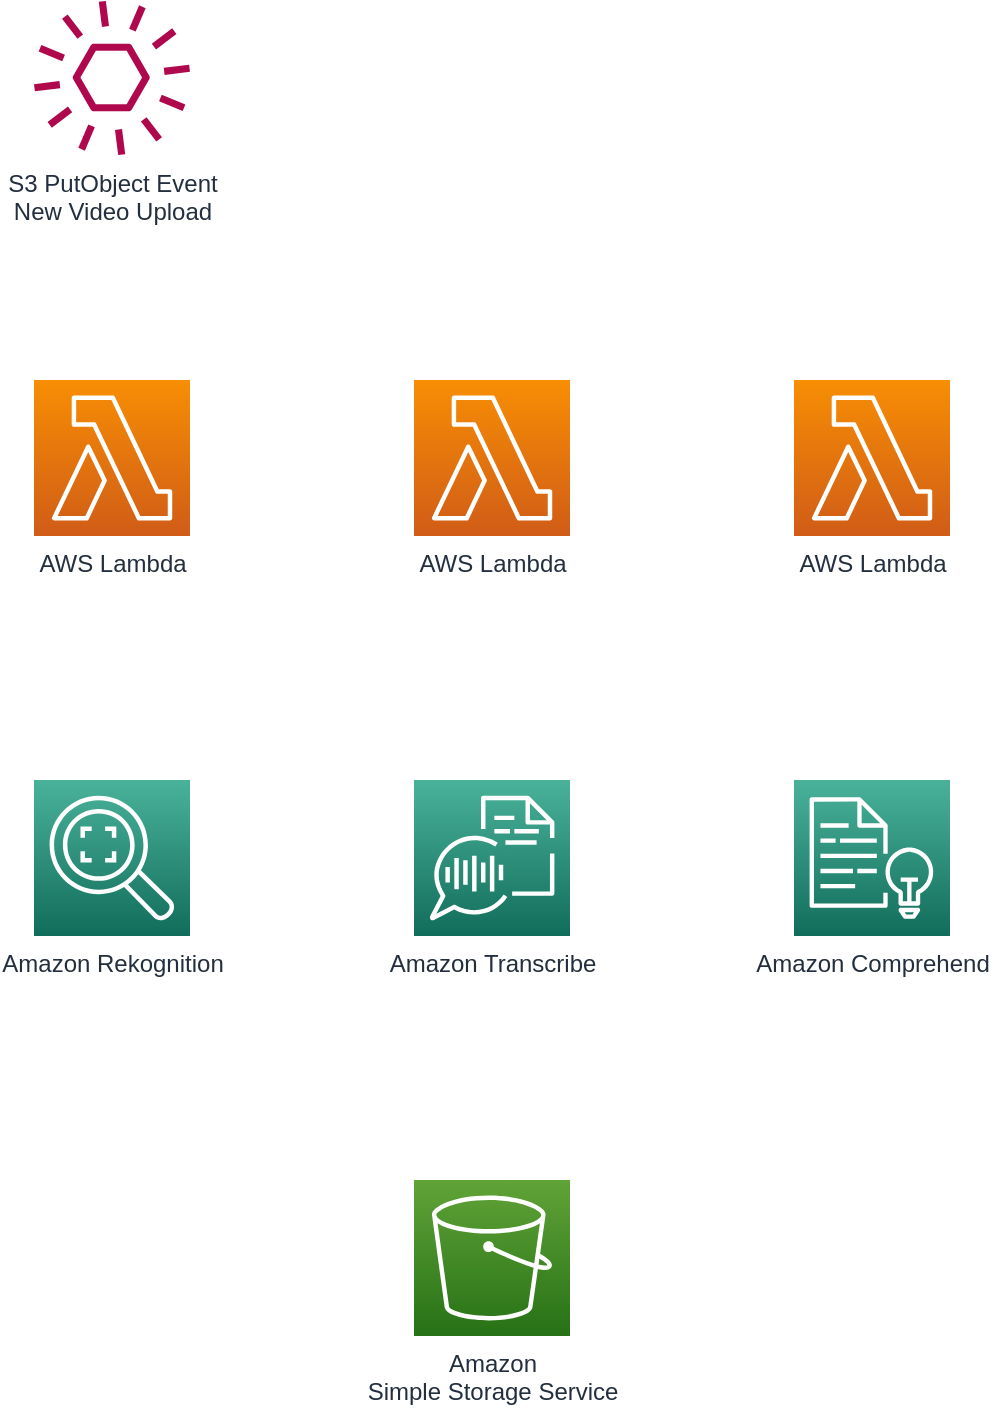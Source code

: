 <mxfile version="20.3.0" type="device" pages="2"><diagram id="m_OXIVRRJqH3ZUYW0QU1" name="Page-1"><mxGraphModel dx="1234" dy="791" grid="1" gridSize="10" guides="1" tooltips="1" connect="1" arrows="1" fold="1" page="1" pageScale="1" pageWidth="850" pageHeight="1100" math="0" shadow="0"><root><mxCell id="0"/><mxCell id="1" parent="0"/><mxCell id="D-wt63LWFBPEtaX1KH1Y-1" value="Amazon&lt;br&gt;Simple Storage Service" style="sketch=0;points=[[0,0,0],[0.25,0,0],[0.5,0,0],[0.75,0,0],[1,0,0],[0,1,0],[0.25,1,0],[0.5,1,0],[0.75,1,0],[1,1,0],[0,0.25,0],[0,0.5,0],[0,0.75,0],[1,0.25,0],[1,0.5,0],[1,0.75,0]];outlineConnect=0;fontColor=#232F3E;gradientColor=#60A337;gradientDirection=north;fillColor=#277116;strokeColor=#ffffff;dashed=0;verticalLabelPosition=bottom;verticalAlign=top;align=center;html=1;fontSize=12;fontStyle=0;aspect=fixed;shape=mxgraph.aws4.resourceIcon;resIcon=mxgraph.aws4.s3;" vertex="1" parent="1"><mxGeometry x="630" y="840" width="78" height="78" as="geometry"/></mxCell><mxCell id="D-wt63LWFBPEtaX1KH1Y-2" value="S3 PutObject Event&lt;br&gt;New Video Upload" style="sketch=0;outlineConnect=0;fontColor=#232F3E;gradientColor=none;fillColor=#B0084D;strokeColor=none;dashed=0;verticalLabelPosition=bottom;verticalAlign=top;align=center;html=1;fontSize=12;fontStyle=0;aspect=fixed;pointerEvents=1;shape=mxgraph.aws4.event;" vertex="1" parent="1"><mxGeometry x="440" y="250" width="78" height="78" as="geometry"/></mxCell><mxCell id="D-wt63LWFBPEtaX1KH1Y-3" value="AWS Lambda" style="sketch=0;points=[[0,0,0],[0.25,0,0],[0.5,0,0],[0.75,0,0],[1,0,0],[0,1,0],[0.25,1,0],[0.5,1,0],[0.75,1,0],[1,1,0],[0,0.25,0],[0,0.5,0],[0,0.75,0],[1,0.25,0],[1,0.5,0],[1,0.75,0]];outlineConnect=0;fontColor=#232F3E;gradientColor=#F78E04;gradientDirection=north;fillColor=#D05C17;strokeColor=#ffffff;dashed=0;verticalLabelPosition=bottom;verticalAlign=top;align=center;html=1;fontSize=12;fontStyle=0;aspect=fixed;shape=mxgraph.aws4.resourceIcon;resIcon=mxgraph.aws4.lambda;" vertex="1" parent="1"><mxGeometry x="440" y="440" width="78" height="78" as="geometry"/></mxCell><mxCell id="D-wt63LWFBPEtaX1KH1Y-4" value="Amazon Rekognition" style="sketch=0;points=[[0,0,0],[0.25,0,0],[0.5,0,0],[0.75,0,0],[1,0,0],[0,1,0],[0.25,1,0],[0.5,1,0],[0.75,1,0],[1,1,0],[0,0.25,0],[0,0.5,0],[0,0.75,0],[1,0.25,0],[1,0.5,0],[1,0.75,0]];outlineConnect=0;fontColor=#232F3E;gradientColor=#4AB29A;gradientDirection=north;fillColor=#116D5B;strokeColor=#ffffff;dashed=0;verticalLabelPosition=bottom;verticalAlign=top;align=center;html=1;fontSize=12;fontStyle=0;aspect=fixed;shape=mxgraph.aws4.resourceIcon;resIcon=mxgraph.aws4.rekognition_2;" vertex="1" parent="1"><mxGeometry x="440" y="640" width="78" height="78" as="geometry"/></mxCell><mxCell id="D-wt63LWFBPEtaX1KH1Y-5" value="Amazon Transcribe" style="sketch=0;points=[[0,0,0],[0.25,0,0],[0.5,0,0],[0.75,0,0],[1,0,0],[0,1,0],[0.25,1,0],[0.5,1,0],[0.75,1,0],[1,1,0],[0,0.25,0],[0,0.5,0],[0,0.75,0],[1,0.25,0],[1,0.5,0],[1,0.75,0]];outlineConnect=0;fontColor=#232F3E;gradientColor=#4AB29A;gradientDirection=north;fillColor=#116D5B;strokeColor=#ffffff;dashed=0;verticalLabelPosition=bottom;verticalAlign=top;align=center;html=1;fontSize=12;fontStyle=0;aspect=fixed;shape=mxgraph.aws4.resourceIcon;resIcon=mxgraph.aws4.transcribe;" vertex="1" parent="1"><mxGeometry x="630" y="640" width="78" height="78" as="geometry"/></mxCell><mxCell id="D-wt63LWFBPEtaX1KH1Y-6" value="AWS Lambda" style="sketch=0;points=[[0,0,0],[0.25,0,0],[0.5,0,0],[0.75,0,0],[1,0,0],[0,1,0],[0.25,1,0],[0.5,1,0],[0.75,1,0],[1,1,0],[0,0.25,0],[0,0.5,0],[0,0.75,0],[1,0.25,0],[1,0.5,0],[1,0.75,0]];outlineConnect=0;fontColor=#232F3E;gradientColor=#F78E04;gradientDirection=north;fillColor=#D05C17;strokeColor=#ffffff;dashed=0;verticalLabelPosition=bottom;verticalAlign=top;align=center;html=1;fontSize=12;fontStyle=0;aspect=fixed;shape=mxgraph.aws4.resourceIcon;resIcon=mxgraph.aws4.lambda;" vertex="1" parent="1"><mxGeometry x="630" y="440" width="78" height="78" as="geometry"/></mxCell><mxCell id="D-wt63LWFBPEtaX1KH1Y-7" value="Amazon Comprehend" style="sketch=0;points=[[0,0,0],[0.25,0,0],[0.5,0,0],[0.75,0,0],[1,0,0],[0,1,0],[0.25,1,0],[0.5,1,0],[0.75,1,0],[1,1,0],[0,0.25,0],[0,0.5,0],[0,0.75,0],[1,0.25,0],[1,0.5,0],[1,0.75,0]];outlineConnect=0;fontColor=#232F3E;gradientColor=#4AB29A;gradientDirection=north;fillColor=#116D5B;strokeColor=#ffffff;dashed=0;verticalLabelPosition=bottom;verticalAlign=top;align=center;html=1;fontSize=12;fontStyle=0;aspect=fixed;shape=mxgraph.aws4.resourceIcon;resIcon=mxgraph.aws4.comprehend;" vertex="1" parent="1"><mxGeometry x="820" y="640" width="78" height="78" as="geometry"/></mxCell><mxCell id="D-wt63LWFBPEtaX1KH1Y-8" value="AWS Lambda" style="sketch=0;points=[[0,0,0],[0.25,0,0],[0.5,0,0],[0.75,0,0],[1,0,0],[0,1,0],[0.25,1,0],[0.5,1,0],[0.75,1,0],[1,1,0],[0,0.25,0],[0,0.5,0],[0,0.75,0],[1,0.25,0],[1,0.5,0],[1,0.75,0]];outlineConnect=0;fontColor=#232F3E;gradientColor=#F78E04;gradientDirection=north;fillColor=#D05C17;strokeColor=#ffffff;dashed=0;verticalLabelPosition=bottom;verticalAlign=top;align=center;html=1;fontSize=12;fontStyle=0;aspect=fixed;shape=mxgraph.aws4.resourceIcon;resIcon=mxgraph.aws4.lambda;" vertex="1" parent="1"><mxGeometry x="820" y="440" width="78" height="78" as="geometry"/></mxCell></root></mxGraphModel></diagram><diagram id="yp2gybWF2bRQSmfnH8q2" name="Page-2"><mxGraphModel dx="1234" dy="791" grid="1" gridSize="10" guides="1" tooltips="1" connect="1" arrows="1" fold="1" page="1" pageScale="1" pageWidth="850" pageHeight="1100" math="0" shadow="0"><root><mxCell id="0"/><mxCell id="1" parent="0"/><mxCell id="AgHp-KcuZ8loi1y9oc9i-32" value="" style="rounded=0;whiteSpace=wrap;html=1;dashed=1;" vertex="1" parent="1"><mxGeometry x="620" y="100" width="290" height="830" as="geometry"/></mxCell><mxCell id="AgHp-KcuZ8loi1y9oc9i-5" value="AWS Step Functions" style="sketch=0;points=[[0,0,0],[0.25,0,0],[0.5,0,0],[0.75,0,0],[1,0,0],[0,1,0],[0.25,1,0],[0.5,1,0],[0.75,1,0],[1,1,0],[0,0.25,0],[0,0.5,0],[0,0.75,0],[1,0.25,0],[1,0.5,0],[1,0.75,0]];outlineConnect=0;fontColor=#232F3E;gradientColor=#FF4F8B;gradientDirection=north;fillColor=#BC1356;strokeColor=#ffffff;dashed=0;verticalLabelPosition=bottom;verticalAlign=top;align=center;html=1;fontSize=12;fontStyle=0;aspect=fixed;shape=mxgraph.aws4.resourceIcon;resIcon=mxgraph.aws4.step_functions;" vertex="1" parent="1"><mxGeometry x="670" y="60" width="78" height="78" as="geometry"/></mxCell><mxCell id="AgHp-KcuZ8loi1y9oc9i-6" value="Amazon&lt;br&gt;Simple Storage Service" style="sketch=0;points=[[0,0,0],[0.25,0,0],[0.5,0,0],[0.75,0,0],[1,0,0],[0,1,0],[0.25,1,0],[0.5,1,0],[0.75,1,0],[1,1,0],[0,0.25,0],[0,0.5,0],[0,0.75,0],[1,0.25,0],[1,0.5,0],[1,0.75,0]];outlineConnect=0;fontColor=#232F3E;gradientColor=#60A337;gradientDirection=north;fillColor=#277116;strokeColor=#ffffff;dashed=0;verticalLabelPosition=bottom;verticalAlign=top;align=center;html=1;fontSize=12;fontStyle=0;aspect=fixed;shape=mxgraph.aws4.resourceIcon;resIcon=mxgraph.aws4.s3;" vertex="1" parent="1"><mxGeometry x="440" y="540" width="78" height="78" as="geometry"/></mxCell><mxCell id="AgHp-KcuZ8loi1y9oc9i-14" style="edgeStyle=orthogonalEdgeStyle;rounded=0;orthogonalLoop=1;jettySize=auto;html=1;" edge="1" parent="1" source="AgHp-KcuZ8loi1y9oc9i-7"><mxGeometry relative="1" as="geometry"><mxPoint x="518" y="330" as="targetPoint"/><Array as="points"><mxPoint x="594" y="259"/><mxPoint x="594" y="330"/><mxPoint x="518" y="330"/></Array></mxGeometry></mxCell><mxCell id="AgHp-KcuZ8loi1y9oc9i-29" style="edgeStyle=orthogonalEdgeStyle;rounded=0;orthogonalLoop=1;jettySize=auto;html=1;entryX=1;entryY=0.5;entryDx=0;entryDy=0;entryPerimeter=0;" edge="1" parent="1" source="AgHp-KcuZ8loi1y9oc9i-7" target="AgHp-KcuZ8loi1y9oc9i-28"><mxGeometry relative="1" as="geometry"><Array as="points"><mxPoint x="599" y="240"/><mxPoint x="599" y="99"/></Array></mxGeometry></mxCell><mxCell id="AgHp-KcuZ8loi1y9oc9i-7" value="AWS Lambda&lt;br&gt;Start Feature Extract Job" style="sketch=0;points=[[0,0,0],[0.25,0,0],[0.5,0,0],[0.75,0,0],[1,0,0],[0,1,0],[0.25,1,0],[0.5,1,0],[0.75,1,0],[1,1,0],[0,0.25,0],[0,0.5,0],[0,0.75,0],[1,0.25,0],[1,0.5,0],[1,0.75,0]];outlineConnect=0;fontColor=#232F3E;gradientColor=#F78E04;gradientDirection=north;fillColor=#D05C17;strokeColor=#ffffff;dashed=0;verticalLabelPosition=bottom;verticalAlign=top;align=center;html=1;fontSize=12;fontStyle=0;aspect=fixed;shape=mxgraph.aws4.resourceIcon;resIcon=mxgraph.aws4.lambda;" vertex="1" parent="1"><mxGeometry x="670" y="220" width="78" height="78" as="geometry"/></mxCell><mxCell id="AgHp-KcuZ8loi1y9oc9i-15" style="edgeStyle=orthogonalEdgeStyle;rounded=0;orthogonalLoop=1;jettySize=auto;html=1;entryX=1;entryY=0.75;entryDx=0;entryDy=0;entryPerimeter=0;" edge="1" parent="1" source="AgHp-KcuZ8loi1y9oc9i-8" target="AgHp-KcuZ8loi1y9oc9i-11"><mxGeometry relative="1" as="geometry"/></mxCell><mxCell id="AgHp-KcuZ8loi1y9oc9i-8" value="AWS Lambda&lt;br&gt;Get Status or Result" style="sketch=0;points=[[0,0,0],[0.25,0,0],[0.5,0,0],[0.75,0,0],[1,0,0],[0,1,0],[0.25,1,0],[0.5,1,0],[0.75,1,0],[1,1,0],[0,0.25,0],[0,0.5,0],[0,0.75,0],[1,0.25,0],[1,0.5,0],[1,0.75,0]];outlineConnect=0;fontColor=#232F3E;gradientColor=#F78E04;gradientDirection=north;fillColor=#D05C17;strokeColor=#ffffff;dashed=0;verticalLabelPosition=bottom;verticalAlign=top;align=center;html=1;fontSize=12;fontStyle=0;aspect=fixed;shape=mxgraph.aws4.resourceIcon;resIcon=mxgraph.aws4.lambda;" vertex="1" parent="1"><mxGeometry x="670" y="380" width="78" height="78" as="geometry"/></mxCell><mxCell id="AgHp-KcuZ8loi1y9oc9i-17" style="edgeStyle=orthogonalEdgeStyle;rounded=0;orthogonalLoop=1;jettySize=auto;html=1;" edge="1" parent="1" source="AgHp-KcuZ8loi1y9oc9i-9" target="AgHp-KcuZ8loi1y9oc9i-6"><mxGeometry relative="1" as="geometry"/></mxCell><mxCell id="AgHp-KcuZ8loi1y9oc9i-9" value="AWS Lambda&lt;br&gt;Transform Nodes &amp;amp; Edges" style="sketch=0;points=[[0,0,0],[0.25,0,0],[0.5,0,0],[0.75,0,0],[1,0,0],[0,1,0],[0.25,1,0],[0.5,1,0],[0.75,1,0],[1,1,0],[0,0.25,0],[0,0.5,0],[0,0.75,0],[1,0.25,0],[1,0.5,0],[1,0.75,0]];outlineConnect=0;fontColor=#232F3E;gradientColor=#F78E04;gradientDirection=north;fillColor=#D05C17;strokeColor=#ffffff;dashed=0;verticalLabelPosition=bottom;verticalAlign=top;align=center;html=1;fontSize=12;fontStyle=0;aspect=fixed;shape=mxgraph.aws4.resourceIcon;resIcon=mxgraph.aws4.lambda;" vertex="1" parent="1"><mxGeometry x="670" y="540" width="78" height="78" as="geometry"/></mxCell><mxCell id="AgHp-KcuZ8loi1y9oc9i-11" value="Amazon Rekogition" style="sketch=0;points=[[0,0,0],[0.25,0,0],[0.5,0,0],[0.75,0,0],[1,0,0],[0,1,0],[0.25,1,0],[0.5,1,0],[0.75,1,0],[1,1,0],[0,0.25,0],[0,0.5,0],[0,0.75,0],[1,0.25,0],[1,0.5,0],[1,0.75,0]];outlineConnect=0;fontColor=#232F3E;gradientColor=#4AB29A;gradientDirection=north;fillColor=#116D5B;strokeColor=#ffffff;dashed=0;verticalLabelPosition=bottom;verticalAlign=top;align=center;html=1;fontSize=12;fontStyle=0;aspect=fixed;shape=mxgraph.aws4.resourceIcon;resIcon=mxgraph.aws4.rekognition_2;" vertex="1" parent="1"><mxGeometry x="440" y="310" width="78" height="78" as="geometry"/></mxCell><mxCell id="AgHp-KcuZ8loi1y9oc9i-18" style="edgeStyle=orthogonalEdgeStyle;rounded=0;orthogonalLoop=1;jettySize=auto;html=1;entryX=1;entryY=0.75;entryDx=0;entryDy=0;entryPerimeter=0;" edge="1" parent="1" source="AgHp-KcuZ8loi1y9oc9i-12" target="AgHp-KcuZ8loi1y9oc9i-6"><mxGeometry relative="1" as="geometry"/></mxCell><mxCell id="AgHp-KcuZ8loi1y9oc9i-20" style="edgeStyle=orthogonalEdgeStyle;rounded=0;orthogonalLoop=1;jettySize=auto;html=1;" edge="1" parent="1" source="AgHp-KcuZ8loi1y9oc9i-12" target="AgHp-KcuZ8loi1y9oc9i-13"><mxGeometry relative="1" as="geometry"><Array as="points"><mxPoint x="600" y="760"/><mxPoint x="600" y="760"/></Array></mxGeometry></mxCell><mxCell id="AgHp-KcuZ8loi1y9oc9i-12" value="AWS Lambda&lt;br&gt;Start Neptune Load" style="sketch=0;points=[[0,0,0],[0.25,0,0],[0.5,0,0],[0.75,0,0],[1,0,0],[0,1,0],[0.25,1,0],[0.5,1,0],[0.75,1,0],[1,1,0],[0,0.25,0],[0,0.5,0],[0,0.75,0],[1,0.25,0],[1,0.5,0],[1,0.75,0]];outlineConnect=0;fontColor=#232F3E;gradientColor=#F78E04;gradientDirection=north;fillColor=#D05C17;strokeColor=#ffffff;dashed=0;verticalLabelPosition=bottom;verticalAlign=top;align=center;html=1;fontSize=12;fontStyle=0;aspect=fixed;shape=mxgraph.aws4.resourceIcon;resIcon=mxgraph.aws4.lambda;" vertex="1" parent="1"><mxGeometry x="670" y="700" width="78" height="78" as="geometry"/></mxCell><mxCell id="AgHp-KcuZ8loi1y9oc9i-13" value="Amazon Neptune" style="sketch=0;points=[[0,0,0],[0.25,0,0],[0.5,0,0],[0.75,0,0],[1,0,0],[0,1,0],[0.25,1,0],[0.5,1,0],[0.75,1,0],[1,1,0],[0,0.25,0],[0,0.5,0],[0,0.75,0],[1,0.25,0],[1,0.5,0],[1,0.75,0]];outlineConnect=0;fontColor=#232F3E;gradientColor=#4D72F3;gradientDirection=north;fillColor=#3334B9;strokeColor=#ffffff;dashed=0;verticalLabelPosition=bottom;verticalAlign=top;align=center;html=1;fontSize=12;fontStyle=0;aspect=fixed;shape=mxgraph.aws4.resourceIcon;resIcon=mxgraph.aws4.neptune;" vertex="1" parent="1"><mxGeometry x="440" y="700" width="78" height="78" as="geometry"/></mxCell><mxCell id="AgHp-KcuZ8loi1y9oc9i-21" value="{ + JobResults }" style="sketch=0;outlineConnect=0;fontColor=#232F3E;gradientColor=none;fillColor=#B0084D;strokeColor=none;dashed=0;verticalLabelPosition=bottom;verticalAlign=top;align=center;html=1;fontSize=12;fontStyle=0;aspect=fixed;pointerEvents=1;shape=mxgraph.aws4.event;" vertex="1" parent="1"><mxGeometry x="800" y="462" width="78" height="78" as="geometry"/></mxCell><mxCell id="AgHp-KcuZ8loi1y9oc9i-22" value="{+ LoadStagingBucket, &lt;br&gt;NodeKey, EdgeKey}" style="sketch=0;outlineConnect=0;fontColor=#232F3E;gradientColor=none;fillColor=#B0084D;strokeColor=none;dashed=0;verticalLabelPosition=bottom;verticalAlign=top;align=center;html=1;fontSize=12;fontStyle=0;aspect=fixed;pointerEvents=1;shape=mxgraph.aws4.event;" vertex="1" parent="1"><mxGeometry x="800" y="640" width="78" height="78" as="geometry"/></mxCell><mxCell id="AgHp-KcuZ8loi1y9oc9i-23" value="Job Started&lt;br&gt;{ + JobId}" style="sketch=0;outlineConnect=0;fontColor=#232F3E;gradientColor=none;fillColor=#B0084D;strokeColor=none;dashed=0;verticalLabelPosition=bottom;verticalAlign=top;align=center;html=1;fontSize=12;fontStyle=0;aspect=fixed;pointerEvents=1;shape=mxgraph.aws4.event;" vertex="1" parent="1"><mxGeometry x="800" y="310" width="78" height="78" as="geometry"/></mxCell><mxCell id="AgHp-KcuZ8loi1y9oc9i-24" value="New S3 Object&lt;br&gt;{Key, Bucket}" style="sketch=0;outlineConnect=0;fontColor=#232F3E;gradientColor=none;fillColor=#B0084D;strokeColor=none;dashed=0;verticalLabelPosition=bottom;verticalAlign=top;align=center;html=1;fontSize=12;fontStyle=0;aspect=fixed;pointerEvents=1;shape=mxgraph.aws4.event;" vertex="1" parent="1"><mxGeometry x="800" y="138" width="78" height="78" as="geometry"/></mxCell><mxCell id="AgHp-KcuZ8loi1y9oc9i-26" value="{+ NodeLoadJobId,&lt;br&gt;EdgeLoadJobId}" style="sketch=0;outlineConnect=0;fontColor=#232F3E;gradientColor=none;fillColor=#B0084D;strokeColor=none;dashed=0;verticalLabelPosition=bottom;verticalAlign=top;align=center;html=1;fontSize=12;fontStyle=0;aspect=fixed;pointerEvents=1;shape=mxgraph.aws4.event;" vertex="1" parent="1"><mxGeometry x="800" y="800" width="78" height="78" as="geometry"/></mxCell><mxCell id="AgHp-KcuZ8loi1y9oc9i-33" style="edgeStyle=orthogonalEdgeStyle;rounded=0;orthogonalLoop=1;jettySize=auto;html=1;" edge="1" parent="1" source="AgHp-KcuZ8loi1y9oc9i-28" target="AgHp-KcuZ8loi1y9oc9i-5"><mxGeometry relative="1" as="geometry"><Array as="points"><mxPoint x="600" y="80"/><mxPoint x="600" y="80"/></Array></mxGeometry></mxCell><mxCell id="AgHp-KcuZ8loi1y9oc9i-28" value="Amazon&lt;br&gt;Simple Storage Service" style="sketch=0;points=[[0,0,0],[0.25,0,0],[0.5,0,0],[0.75,0,0],[1,0,0],[0,1,0],[0.25,1,0],[0.5,1,0],[0.75,1,0],[1,1,0],[0,0.25,0],[0,0.5,0],[0,0.75,0],[1,0.25,0],[1,0.5,0],[1,0.75,0]];outlineConnect=0;fontColor=#232F3E;gradientColor=#60A337;gradientDirection=north;fillColor=#277116;strokeColor=#ffffff;dashed=0;verticalLabelPosition=bottom;verticalAlign=top;align=center;html=1;fontSize=12;fontStyle=0;aspect=fixed;shape=mxgraph.aws4.resourceIcon;resIcon=mxgraph.aws4.s3;" vertex="1" parent="1"><mxGeometry x="440" y="60" width="78" height="78" as="geometry"/></mxCell><mxCell id="AgHp-KcuZ8loi1y9oc9i-31" style="edgeStyle=orthogonalEdgeStyle;rounded=0;orthogonalLoop=1;jettySize=auto;html=1;" edge="1" parent="1" source="AgHp-KcuZ8loi1y9oc9i-30" target="AgHp-KcuZ8loi1y9oc9i-28"><mxGeometry relative="1" as="geometry"/></mxCell><mxCell id="AgHp-KcuZ8loi1y9oc9i-30" value="" style="shape=actor;whiteSpace=wrap;html=1;" vertex="1" parent="1"><mxGeometry x="160" y="69" width="40" height="60" as="geometry"/></mxCell><mxCell id="AgHp-KcuZ8loi1y9oc9i-36" value="AWS Cloud" style="points=[[0,0],[0.25,0],[0.5,0],[0.75,0],[1,0],[1,0.25],[1,0.5],[1,0.75],[1,1],[0.75,1],[0.5,1],[0.25,1],[0,1],[0,0.75],[0,0.5],[0,0.25]];outlineConnect=0;gradientColor=none;html=1;whiteSpace=wrap;fontSize=12;fontStyle=0;container=1;pointerEvents=0;collapsible=0;recursiveResize=0;shape=mxgraph.aws4.group;grIcon=mxgraph.aws4.group_aws_cloud_alt;strokeColor=#232F3E;fillColor=none;verticalAlign=top;align=left;spacingLeft=30;fontColor=#232F3E;dashed=0;" vertex="1" parent="1"><mxGeometry x="330" y="20" width="620" height="960" as="geometry"/></mxCell></root></mxGraphModel></diagram></mxfile>